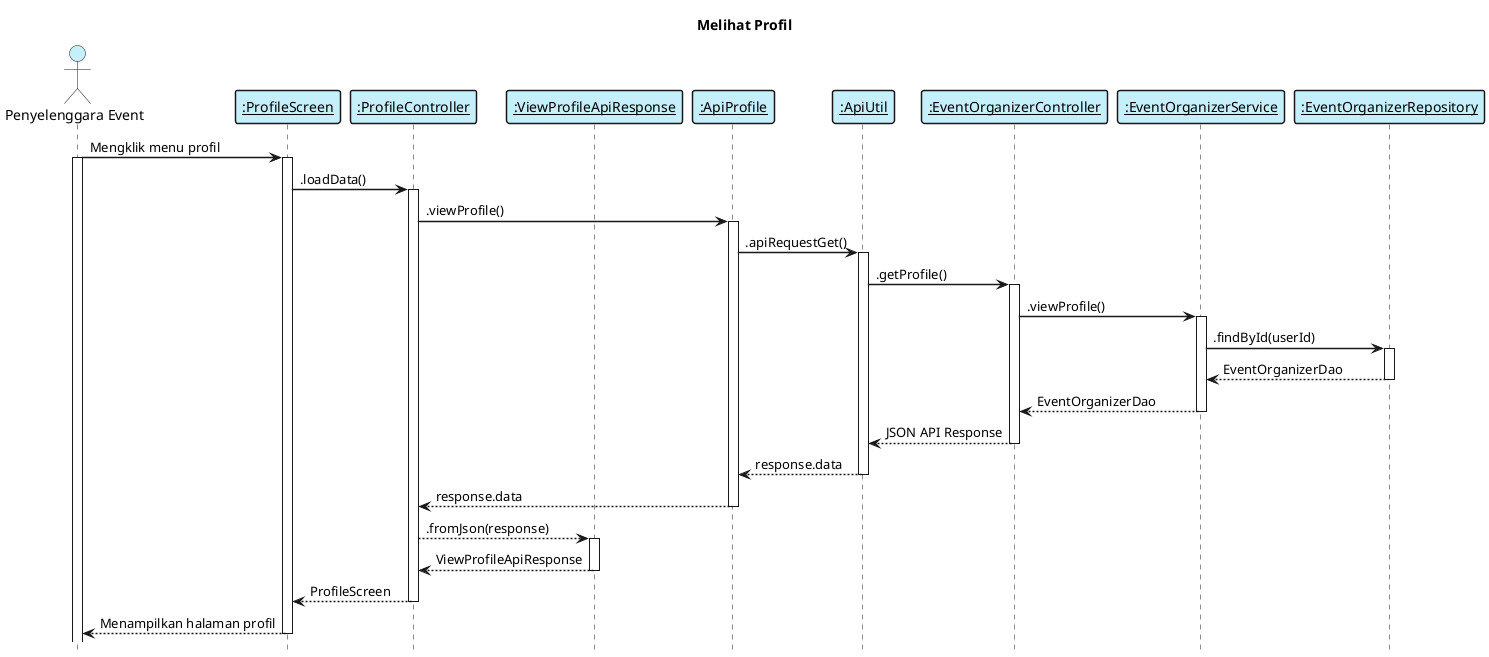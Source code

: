 @startuml sequence_diagram_melihat_profil

    title "Melihat Profil"
    hide footbox
    skinparam shadowing false
    skinparam sequence {    
        ArrowThickness 1.5
        ActorFontName Century Gothic
        ActorBackgroundColor  #C6EFFC
        ArrowFontName Century Gothic
        ParticipantBorderThickness 1.5
        ParticipantBackgroundColor #C6EFFC
    }

    ' frontend component
    actor "Penyelenggara Event" as eo   
    participant "__:ProfileScreen__" as viewProfile
    participant "__:ProfileController__" as controllerProfile
    participant "__:ViewProfileApiResponse__" as modelProfile 
    participant "__:ApiProfile__" as apiProfile
    participant "__:ApiUtil__" as apiUtil
    
    ' backend component
    participant "__:EventOrganizerController__" as controllerEventOrganizer
    participant "__:EventOrganizerService__" as serviceEventOrganizer
    participant "__:EventOrganizerRepository__" as repositoryEventOrganizer
 
    eo -> viewProfile: Mengklik menu profil
    activate eo
    activate viewProfile
    
    viewProfile -> controllerProfile: .loadData()    
    activate controllerProfile

    controllerProfile -> apiProfile: .viewProfile()
    activate apiProfile

    apiProfile -> apiUtil: .apiRequestGet()
    activate apiUtil

    apiUtil -> controllerEventOrganizer: .getProfile()
    activate controllerEventOrganizer

    controllerEventOrganizer -> serviceEventOrganizer: .viewProfile()
    activate serviceEventOrganizer

    serviceEventOrganizer -> repositoryEventOrganizer: .findById(userId)
    activate repositoryEventOrganizer

    repositoryEventOrganizer --> serviceEventOrganizer: EventOrganizerDao
    deactivate

    serviceEventOrganizer --> controllerEventOrganizer: EventOrganizerDao
    deactivate

    controllerEventOrganizer --> apiUtil: JSON API Response
    deactivate

    apiUtil --> apiProfile: response.data
    deactivate
    
    apiProfile --> controllerProfile: response.data
    deactivate
    
    controllerProfile --> modelProfile: .fromJson(response)
    activate modelProfile

    modelProfile --> controllerProfile: ViewProfileApiResponse
    deactivate 

    controllerProfile --> viewProfile: ProfileScreen
    deactivate 

    viewProfile --> eo: Menampilkan halaman profil
    deactivate
@enduml